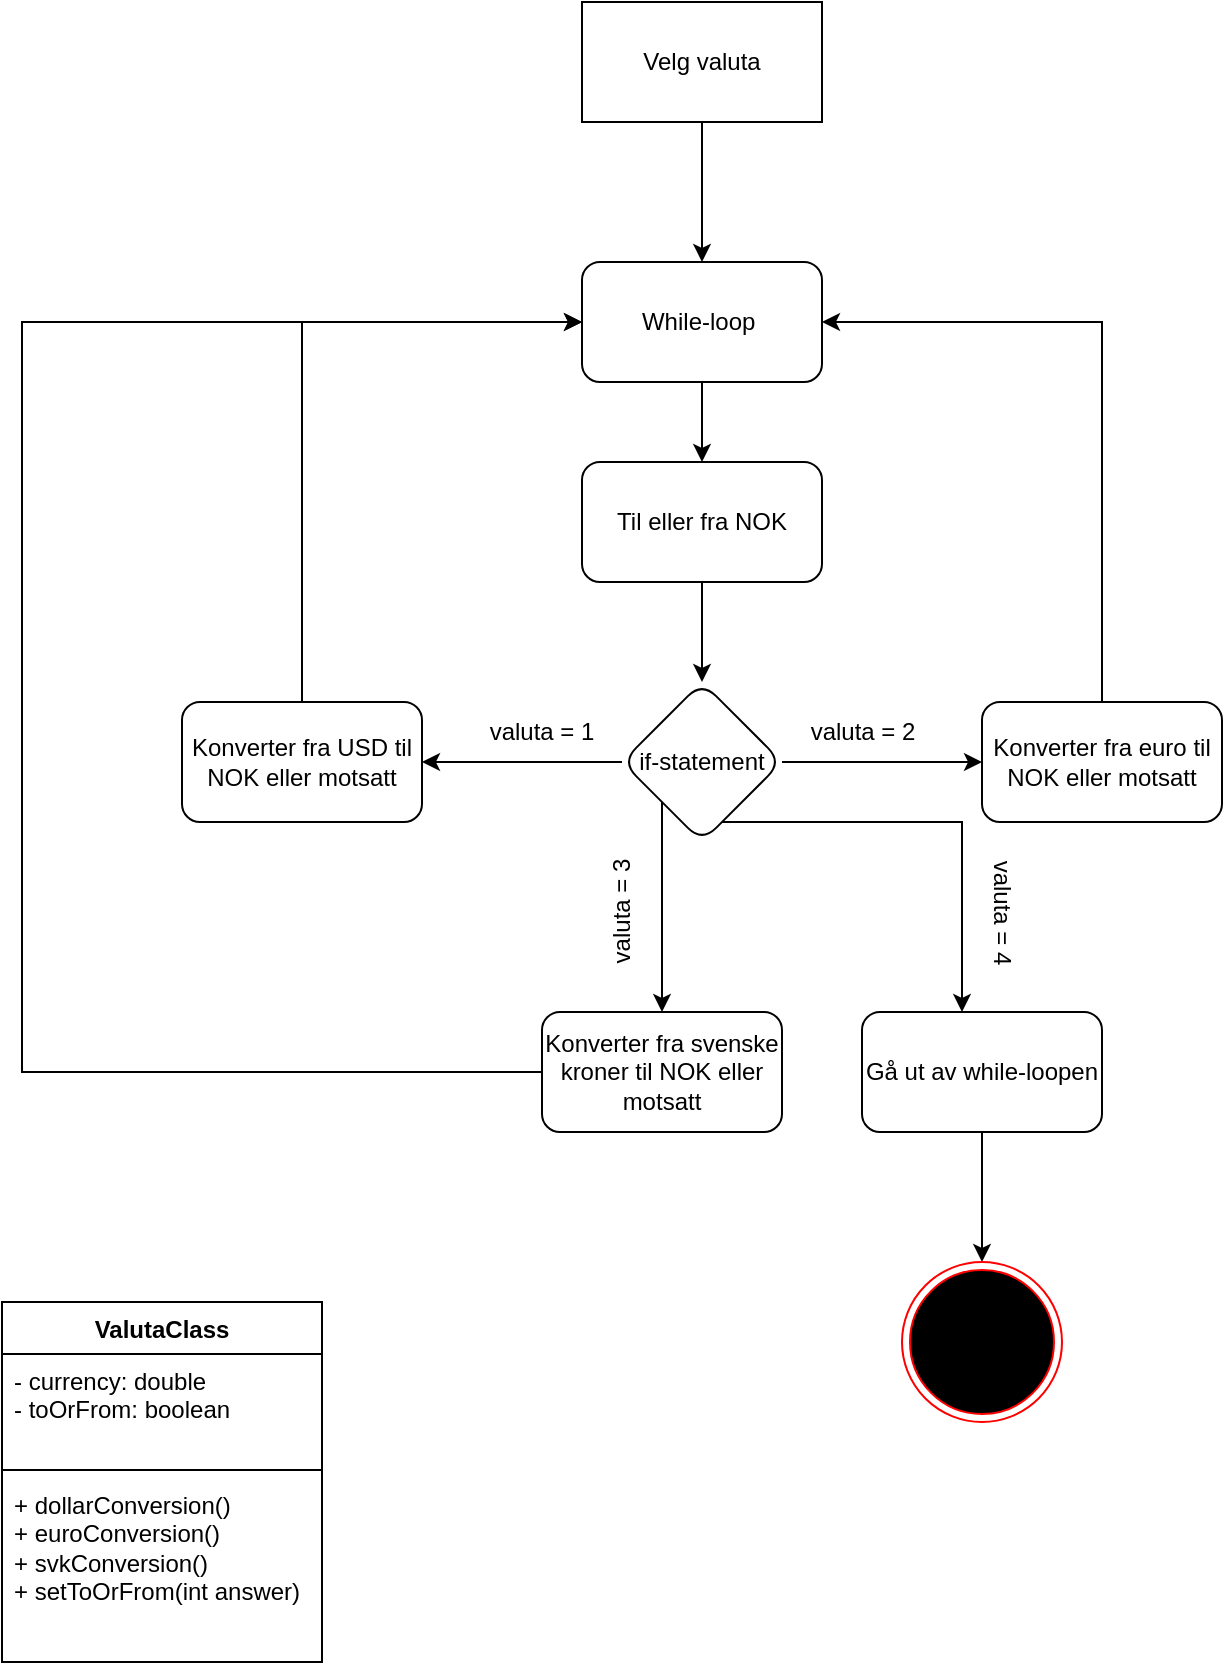 <mxfile version="21.7.5" type="device">
  <diagram name="Page-1" id="tR-7fLHR-VdouoxICsj5">
    <mxGraphModel dx="1002" dy="577" grid="1" gridSize="10" guides="1" tooltips="1" connect="1" arrows="1" fold="1" page="1" pageScale="1" pageWidth="827" pageHeight="1169" math="0" shadow="0">
      <root>
        <mxCell id="0" />
        <mxCell id="1" parent="0" />
        <mxCell id="zH29Yu5aZc3cHUqCnUNS-6" value="" style="edgeStyle=orthogonalEdgeStyle;rounded=0;orthogonalLoop=1;jettySize=auto;html=1;" parent="1" source="zH29Yu5aZc3cHUqCnUNS-11" target="zH29Yu5aZc3cHUqCnUNS-5" edge="1">
          <mxGeometry relative="1" as="geometry" />
        </mxCell>
        <mxCell id="zH29Yu5aZc3cHUqCnUNS-24" style="edgeStyle=orthogonalEdgeStyle;rounded=0;orthogonalLoop=1;jettySize=auto;html=1;exitX=0.5;exitY=0;exitDx=0;exitDy=0;" parent="1" source="zH29Yu5aZc3cHUqCnUNS-7" target="zH29Yu5aZc3cHUqCnUNS-1" edge="1">
          <mxGeometry relative="1" as="geometry">
            <Array as="points">
              <mxPoint x="200" y="240" />
            </Array>
          </mxGeometry>
        </mxCell>
        <mxCell id="zH29Yu5aZc3cHUqCnUNS-1" value="While-loop&amp;nbsp;" style="rounded=1;whiteSpace=wrap;html=1;" parent="1" vertex="1">
          <mxGeometry x="340" y="210" width="120" height="60" as="geometry" />
        </mxCell>
        <mxCell id="zH29Yu5aZc3cHUqCnUNS-4" value="" style="edgeStyle=orthogonalEdgeStyle;rounded=0;orthogonalLoop=1;jettySize=auto;html=1;" parent="1" source="zH29Yu5aZc3cHUqCnUNS-3" target="zH29Yu5aZc3cHUqCnUNS-1" edge="1">
          <mxGeometry relative="1" as="geometry" />
        </mxCell>
        <mxCell id="zH29Yu5aZc3cHUqCnUNS-3" value="Velg valuta" style="rounded=0;whiteSpace=wrap;html=1;" parent="1" vertex="1">
          <mxGeometry x="340" y="80" width="120" height="60" as="geometry" />
        </mxCell>
        <mxCell id="zH29Yu5aZc3cHUqCnUNS-8" value="" style="edgeStyle=orthogonalEdgeStyle;rounded=0;orthogonalLoop=1;jettySize=auto;html=1;" parent="1" source="zH29Yu5aZc3cHUqCnUNS-5" target="zH29Yu5aZc3cHUqCnUNS-7" edge="1">
          <mxGeometry relative="1" as="geometry" />
        </mxCell>
        <mxCell id="zH29Yu5aZc3cHUqCnUNS-26" value="" style="edgeStyle=orthogonalEdgeStyle;rounded=0;orthogonalLoop=1;jettySize=auto;html=1;" parent="1" source="zH29Yu5aZc3cHUqCnUNS-5" target="zH29Yu5aZc3cHUqCnUNS-25" edge="1">
          <mxGeometry relative="1" as="geometry" />
        </mxCell>
        <mxCell id="zH29Yu5aZc3cHUqCnUNS-32" value="" style="edgeStyle=orthogonalEdgeStyle;rounded=0;orthogonalLoop=1;jettySize=auto;html=1;" parent="1" source="zH29Yu5aZc3cHUqCnUNS-5" target="zH29Yu5aZc3cHUqCnUNS-31" edge="1">
          <mxGeometry relative="1" as="geometry">
            <Array as="points">
              <mxPoint x="380" y="570" />
              <mxPoint x="380" y="570" />
            </Array>
          </mxGeometry>
        </mxCell>
        <mxCell id="zH29Yu5aZc3cHUqCnUNS-5" value="if-statement" style="rhombus;whiteSpace=wrap;html=1;rounded=1;" parent="1" vertex="1">
          <mxGeometry x="360" y="420" width="80" height="80" as="geometry" />
        </mxCell>
        <mxCell id="zH29Yu5aZc3cHUqCnUNS-7" value="Konverter fra USD til NOK eller motsatt" style="whiteSpace=wrap;html=1;rounded=1;" parent="1" vertex="1">
          <mxGeometry x="140" y="430" width="120" height="60" as="geometry" />
        </mxCell>
        <mxCell id="zH29Yu5aZc3cHUqCnUNS-9" value="valuta = 1" style="text;html=1;strokeColor=none;fillColor=none;align=center;verticalAlign=middle;whiteSpace=wrap;rounded=0;" parent="1" vertex="1">
          <mxGeometry x="290" y="430" width="60" height="30" as="geometry" />
        </mxCell>
        <mxCell id="zH29Yu5aZc3cHUqCnUNS-12" value="" style="edgeStyle=orthogonalEdgeStyle;rounded=0;orthogonalLoop=1;jettySize=auto;html=1;" parent="1" source="zH29Yu5aZc3cHUqCnUNS-1" target="zH29Yu5aZc3cHUqCnUNS-11" edge="1">
          <mxGeometry relative="1" as="geometry">
            <mxPoint x="400" y="270" as="sourcePoint" />
            <mxPoint x="400" y="420" as="targetPoint" />
          </mxGeometry>
        </mxCell>
        <mxCell id="zH29Yu5aZc3cHUqCnUNS-11" value="Til eller fra NOK" style="rounded=1;whiteSpace=wrap;html=1;" parent="1" vertex="1">
          <mxGeometry x="340" y="310" width="120" height="60" as="geometry" />
        </mxCell>
        <mxCell id="zH29Yu5aZc3cHUqCnUNS-29" style="edgeStyle=orthogonalEdgeStyle;rounded=0;orthogonalLoop=1;jettySize=auto;html=1;entryX=1;entryY=0.5;entryDx=0;entryDy=0;" parent="1" source="zH29Yu5aZc3cHUqCnUNS-25" target="zH29Yu5aZc3cHUqCnUNS-1" edge="1">
          <mxGeometry relative="1" as="geometry">
            <Array as="points">
              <mxPoint x="600" y="240" />
            </Array>
          </mxGeometry>
        </mxCell>
        <mxCell id="zH29Yu5aZc3cHUqCnUNS-25" value="Konverter fra euro til NOK eller motsatt" style="whiteSpace=wrap;html=1;rounded=1;" parent="1" vertex="1">
          <mxGeometry x="540" y="430" width="120" height="60" as="geometry" />
        </mxCell>
        <mxCell id="zH29Yu5aZc3cHUqCnUNS-30" value="valuta = 2" style="text;html=1;align=center;verticalAlign=middle;resizable=0;points=[];autosize=1;strokeColor=none;fillColor=none;" parent="1" vertex="1">
          <mxGeometry x="440" y="430" width="80" height="30" as="geometry" />
        </mxCell>
        <mxCell id="zH29Yu5aZc3cHUqCnUNS-33" style="edgeStyle=orthogonalEdgeStyle;rounded=0;orthogonalLoop=1;jettySize=auto;html=1;" parent="1" source="zH29Yu5aZc3cHUqCnUNS-31" target="zH29Yu5aZc3cHUqCnUNS-1" edge="1">
          <mxGeometry relative="1" as="geometry">
            <Array as="points">
              <mxPoint x="60" y="615" />
              <mxPoint x="60" y="240" />
            </Array>
          </mxGeometry>
        </mxCell>
        <mxCell id="zH29Yu5aZc3cHUqCnUNS-31" value="Konverter fra svenske kroner til NOK eller motsatt" style="whiteSpace=wrap;html=1;rounded=1;" parent="1" vertex="1">
          <mxGeometry x="320" y="585" width="120" height="60" as="geometry" />
        </mxCell>
        <mxCell id="zH29Yu5aZc3cHUqCnUNS-37" style="edgeStyle=orthogonalEdgeStyle;rounded=0;orthogonalLoop=1;jettySize=auto;html=1;" parent="1" source="zH29Yu5aZc3cHUqCnUNS-5" target="zH29Yu5aZc3cHUqCnUNS-36" edge="1">
          <mxGeometry relative="1" as="geometry">
            <Array as="points">
              <mxPoint x="530" y="490" />
            </Array>
          </mxGeometry>
        </mxCell>
        <mxCell id="zH29Yu5aZc3cHUqCnUNS-41" value="" style="edgeStyle=orthogonalEdgeStyle;rounded=0;orthogonalLoop=1;jettySize=auto;html=1;" parent="1" source="zH29Yu5aZc3cHUqCnUNS-36" target="zH29Yu5aZc3cHUqCnUNS-40" edge="1">
          <mxGeometry relative="1" as="geometry" />
        </mxCell>
        <mxCell id="zH29Yu5aZc3cHUqCnUNS-36" value="Gå ut av while-loopen" style="rounded=1;whiteSpace=wrap;html=1;" parent="1" vertex="1">
          <mxGeometry x="480" y="585" width="120" height="60" as="geometry" />
        </mxCell>
        <mxCell id="zH29Yu5aZc3cHUqCnUNS-38" value="valuta = 3" style="text;html=1;align=center;verticalAlign=middle;resizable=0;points=[];autosize=1;strokeColor=none;fillColor=none;rotation=-90;" parent="1" vertex="1">
          <mxGeometry x="320" y="520" width="80" height="30" as="geometry" />
        </mxCell>
        <mxCell id="zH29Yu5aZc3cHUqCnUNS-39" value="valuta = 4" style="text;html=1;align=center;verticalAlign=middle;resizable=0;points=[];autosize=1;strokeColor=none;fillColor=none;rotation=90;" parent="1" vertex="1">
          <mxGeometry x="510" y="520" width="80" height="30" as="geometry" />
        </mxCell>
        <mxCell id="zH29Yu5aZc3cHUqCnUNS-40" value="Slutt" style="whiteSpace=wrap;html=1;aspect=fixed;shape=endState;perimeter=ellipsePerimeter;fillColor=#000000;strokeColor=#ff0000;" parent="1" vertex="1">
          <mxGeometry x="500" y="710" width="80" height="80" as="geometry" />
        </mxCell>
        <mxCell id="zH29Yu5aZc3cHUqCnUNS-47" value="ValutaClass" style="swimlane;fontStyle=1;align=center;verticalAlign=top;childLayout=stackLayout;horizontal=1;startSize=26;horizontalStack=0;resizeParent=1;resizeParentMax=0;resizeLast=0;collapsible=1;marginBottom=0;whiteSpace=wrap;html=1;" parent="1" vertex="1">
          <mxGeometry x="50" y="730" width="160" height="180" as="geometry" />
        </mxCell>
        <mxCell id="zH29Yu5aZc3cHUqCnUNS-48" value="- currency: double&lt;br&gt;- toOrFrom: boolean" style="text;strokeColor=none;fillColor=none;align=left;verticalAlign=top;spacingLeft=4;spacingRight=4;overflow=hidden;rotatable=0;points=[[0,0.5],[1,0.5]];portConstraint=eastwest;whiteSpace=wrap;html=1;" parent="zH29Yu5aZc3cHUqCnUNS-47" vertex="1">
          <mxGeometry y="26" width="160" height="54" as="geometry" />
        </mxCell>
        <mxCell id="zH29Yu5aZc3cHUqCnUNS-49" value="" style="line;strokeWidth=1;fillColor=none;align=left;verticalAlign=middle;spacingTop=-1;spacingLeft=3;spacingRight=3;rotatable=0;labelPosition=right;points=[];portConstraint=eastwest;strokeColor=inherit;" parent="zH29Yu5aZc3cHUqCnUNS-47" vertex="1">
          <mxGeometry y="80" width="160" height="8" as="geometry" />
        </mxCell>
        <mxCell id="zH29Yu5aZc3cHUqCnUNS-50" value="+ dollarConversion()&lt;br&gt;+ euroConversion()&lt;br&gt;+ svkConversion()&lt;br&gt;+ setToOrFrom(int answer)" style="text;strokeColor=none;fillColor=none;align=left;verticalAlign=top;spacingLeft=4;spacingRight=4;overflow=hidden;rotatable=0;points=[[0,0.5],[1,0.5]];portConstraint=eastwest;whiteSpace=wrap;html=1;" parent="zH29Yu5aZc3cHUqCnUNS-47" vertex="1">
          <mxGeometry y="88" width="160" height="92" as="geometry" />
        </mxCell>
      </root>
    </mxGraphModel>
  </diagram>
</mxfile>

